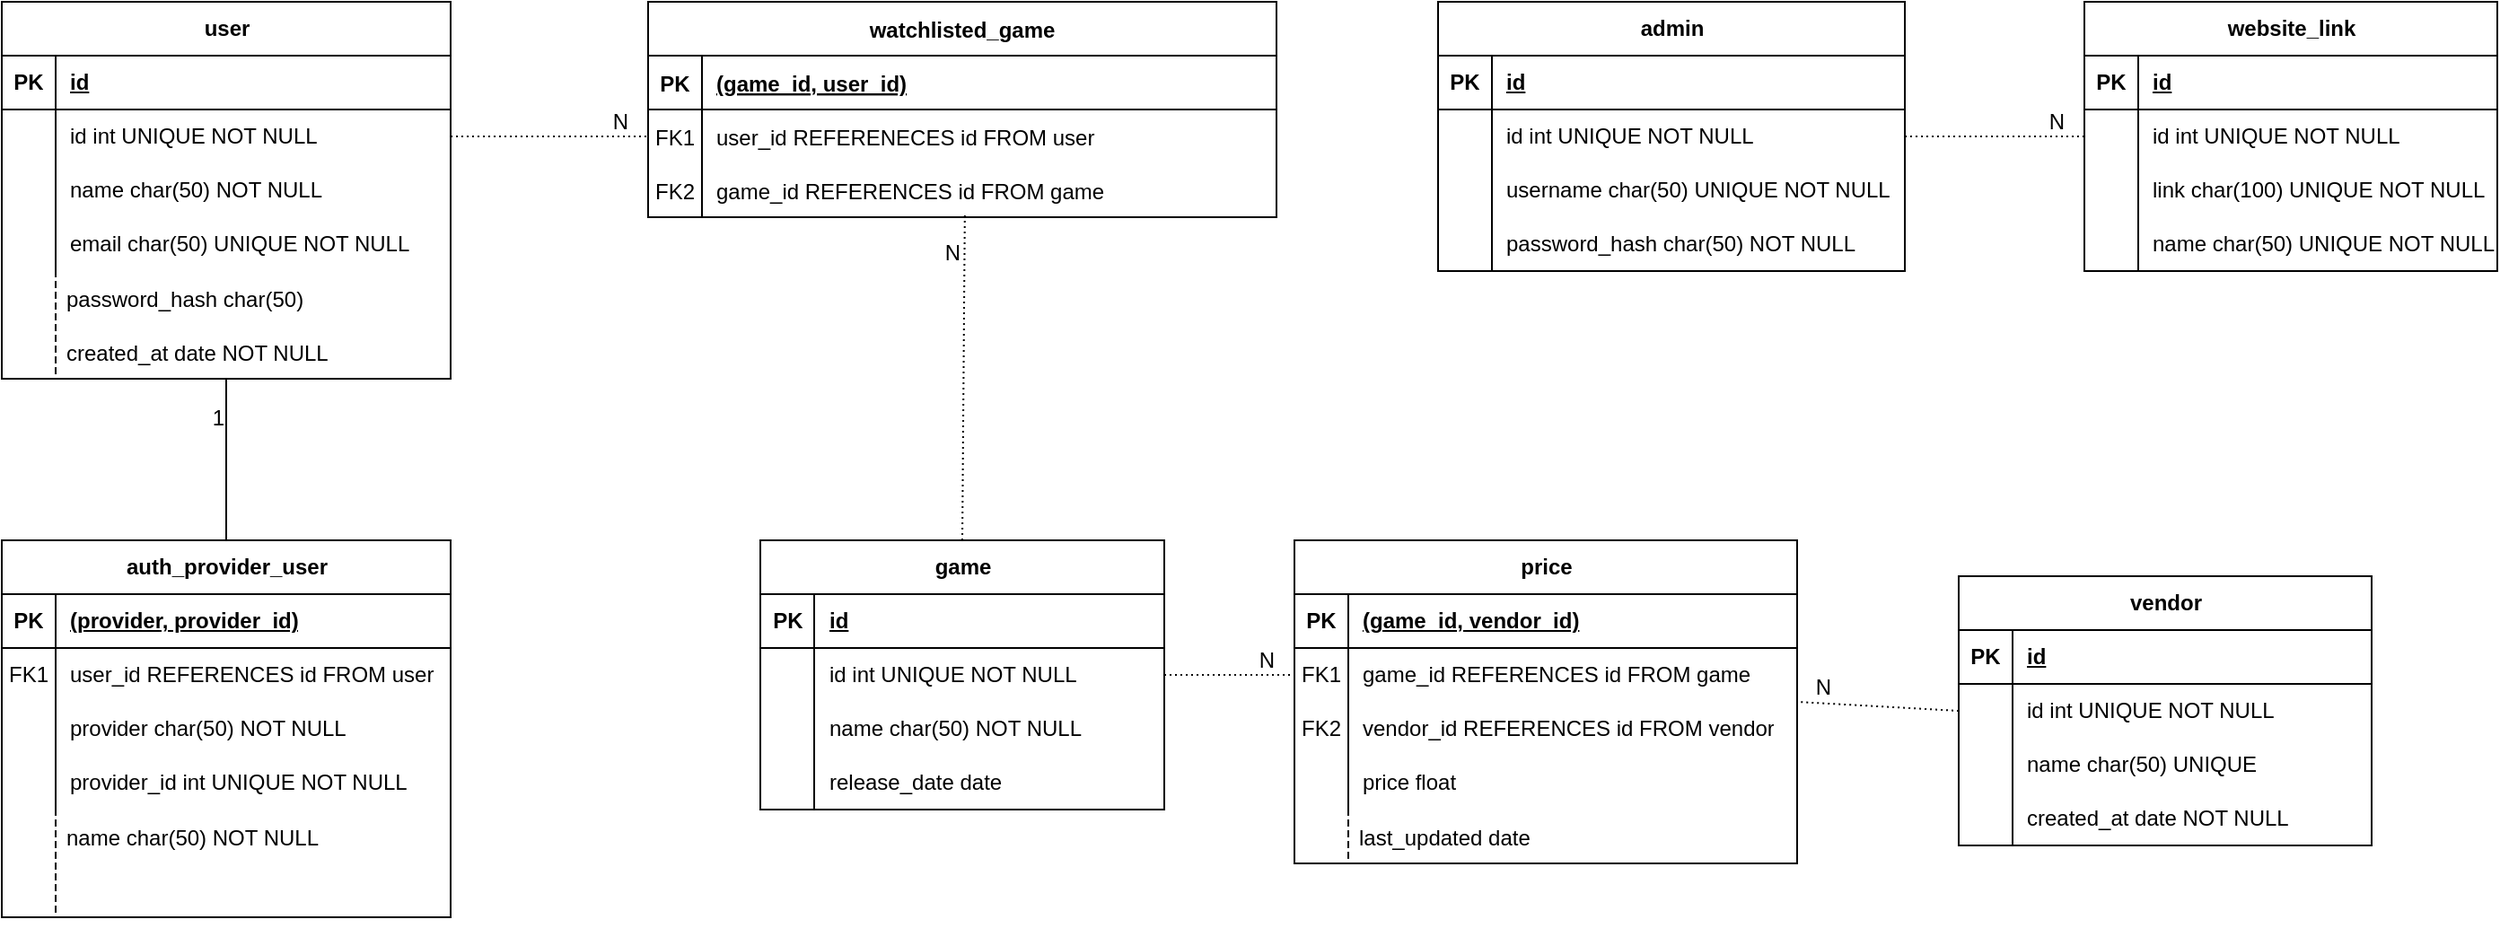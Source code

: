 <mxfile version="24.7.17">
  <diagram id="R2lEEEUBdFMjLlhIrx00" name="Page-1">
    <mxGraphModel dx="1653" dy="889" grid="1" gridSize="10" guides="1" tooltips="1" connect="1" arrows="1" fold="1" page="1" pageScale="1" pageWidth="850" pageHeight="1100" math="0" shadow="0" extFonts="Permanent Marker^https://fonts.googleapis.com/css?family=Permanent+Marker">
      <root>
        <mxCell id="0" />
        <mxCell id="1" parent="0" />
        <mxCell id="C-vyLk0tnHw3VtMMgP7b-2" value="watchlisted_game" style="shape=table;startSize=30;container=1;collapsible=1;childLayout=tableLayout;fixedRows=1;rowLines=0;fontStyle=1;align=center;resizeLast=1;" parent="1" vertex="1">
          <mxGeometry x="370" y="80" width="350" height="120" as="geometry" />
        </mxCell>
        <mxCell id="C-vyLk0tnHw3VtMMgP7b-3" value="" style="shape=partialRectangle;collapsible=0;dropTarget=0;pointerEvents=0;fillColor=none;points=[[0,0.5],[1,0.5]];portConstraint=eastwest;top=0;left=0;right=0;bottom=1;" parent="C-vyLk0tnHw3VtMMgP7b-2" vertex="1">
          <mxGeometry y="30" width="350" height="30" as="geometry" />
        </mxCell>
        <mxCell id="C-vyLk0tnHw3VtMMgP7b-4" value="PK" style="shape=partialRectangle;overflow=hidden;connectable=0;fillColor=none;top=0;left=0;bottom=0;right=0;fontStyle=1;" parent="C-vyLk0tnHw3VtMMgP7b-3" vertex="1">
          <mxGeometry width="30" height="30" as="geometry">
            <mxRectangle width="30" height="30" as="alternateBounds" />
          </mxGeometry>
        </mxCell>
        <mxCell id="C-vyLk0tnHw3VtMMgP7b-5" value="(game_id, user_id)" style="shape=partialRectangle;overflow=hidden;connectable=0;fillColor=none;top=0;left=0;bottom=0;right=0;align=left;spacingLeft=6;fontStyle=5;" parent="C-vyLk0tnHw3VtMMgP7b-3" vertex="1">
          <mxGeometry x="30" width="320" height="30" as="geometry">
            <mxRectangle width="320" height="30" as="alternateBounds" />
          </mxGeometry>
        </mxCell>
        <mxCell id="C-vyLk0tnHw3VtMMgP7b-6" value="" style="shape=partialRectangle;collapsible=0;dropTarget=0;pointerEvents=0;fillColor=none;points=[[0,0.5],[1,0.5]];portConstraint=eastwest;top=0;left=0;right=0;bottom=0;" parent="C-vyLk0tnHw3VtMMgP7b-2" vertex="1">
          <mxGeometry y="60" width="350" height="30" as="geometry" />
        </mxCell>
        <mxCell id="C-vyLk0tnHw3VtMMgP7b-7" value="FK1" style="shape=partialRectangle;overflow=hidden;connectable=0;fillColor=none;top=0;left=0;bottom=0;right=0;" parent="C-vyLk0tnHw3VtMMgP7b-6" vertex="1">
          <mxGeometry width="30" height="30" as="geometry">
            <mxRectangle width="30" height="30" as="alternateBounds" />
          </mxGeometry>
        </mxCell>
        <mxCell id="C-vyLk0tnHw3VtMMgP7b-8" value="user_id REFERENECES id FROM user" style="shape=partialRectangle;overflow=hidden;connectable=0;fillColor=none;top=0;left=0;bottom=0;right=0;align=left;spacingLeft=6;" parent="C-vyLk0tnHw3VtMMgP7b-6" vertex="1">
          <mxGeometry x="30" width="320" height="30" as="geometry">
            <mxRectangle width="320" height="30" as="alternateBounds" />
          </mxGeometry>
        </mxCell>
        <mxCell id="C-vyLk0tnHw3VtMMgP7b-9" value="" style="shape=partialRectangle;collapsible=0;dropTarget=0;pointerEvents=0;fillColor=none;points=[[0,0.5],[1,0.5]];portConstraint=eastwest;top=0;left=0;right=0;bottom=0;" parent="C-vyLk0tnHw3VtMMgP7b-2" vertex="1">
          <mxGeometry y="90" width="350" height="30" as="geometry" />
        </mxCell>
        <mxCell id="C-vyLk0tnHw3VtMMgP7b-10" value="FK2" style="shape=partialRectangle;overflow=hidden;connectable=0;fillColor=none;top=0;left=0;bottom=0;right=0;" parent="C-vyLk0tnHw3VtMMgP7b-9" vertex="1">
          <mxGeometry width="30" height="30" as="geometry">
            <mxRectangle width="30" height="30" as="alternateBounds" />
          </mxGeometry>
        </mxCell>
        <mxCell id="C-vyLk0tnHw3VtMMgP7b-11" value="game_id REFERENCES id FROM game" style="shape=partialRectangle;overflow=hidden;connectable=0;fillColor=none;top=0;left=0;bottom=0;right=0;align=left;spacingLeft=6;" parent="C-vyLk0tnHw3VtMMgP7b-9" vertex="1">
          <mxGeometry x="30" width="320" height="30" as="geometry">
            <mxRectangle width="320" height="30" as="alternateBounds" />
          </mxGeometry>
        </mxCell>
        <mxCell id="XMmZHPKVhh6Z8ZJMLmsg-72" value="game" style="shape=table;startSize=30;container=1;collapsible=1;childLayout=tableLayout;fixedRows=1;rowLines=0;fontStyle=1;align=center;resizeLast=1;html=1;" parent="1" vertex="1">
          <mxGeometry x="432.5" y="380" width="225" height="150" as="geometry" />
        </mxCell>
        <mxCell id="XMmZHPKVhh6Z8ZJMLmsg-73" value="" style="shape=tableRow;horizontal=0;startSize=0;swimlaneHead=0;swimlaneBody=0;fillColor=none;collapsible=0;dropTarget=0;points=[[0,0.5],[1,0.5]];portConstraint=eastwest;top=0;left=0;right=0;bottom=1;" parent="XMmZHPKVhh6Z8ZJMLmsg-72" vertex="1">
          <mxGeometry y="30" width="225" height="30" as="geometry" />
        </mxCell>
        <mxCell id="XMmZHPKVhh6Z8ZJMLmsg-74" value="PK" style="shape=partialRectangle;connectable=0;fillColor=none;top=0;left=0;bottom=0;right=0;fontStyle=1;overflow=hidden;whiteSpace=wrap;html=1;" parent="XMmZHPKVhh6Z8ZJMLmsg-73" vertex="1">
          <mxGeometry width="30" height="30" as="geometry">
            <mxRectangle width="30" height="30" as="alternateBounds" />
          </mxGeometry>
        </mxCell>
        <mxCell id="XMmZHPKVhh6Z8ZJMLmsg-75" value="id" style="shape=partialRectangle;connectable=0;fillColor=none;top=0;left=0;bottom=0;right=0;align=left;spacingLeft=6;fontStyle=5;overflow=hidden;whiteSpace=wrap;html=1;" parent="XMmZHPKVhh6Z8ZJMLmsg-73" vertex="1">
          <mxGeometry x="30" width="195" height="30" as="geometry">
            <mxRectangle width="195" height="30" as="alternateBounds" />
          </mxGeometry>
        </mxCell>
        <mxCell id="XMmZHPKVhh6Z8ZJMLmsg-76" value="" style="shape=tableRow;horizontal=0;startSize=0;swimlaneHead=0;swimlaneBody=0;fillColor=none;collapsible=0;dropTarget=0;points=[[0,0.5],[1,0.5]];portConstraint=eastwest;top=0;left=0;right=0;bottom=0;" parent="XMmZHPKVhh6Z8ZJMLmsg-72" vertex="1">
          <mxGeometry y="60" width="225" height="30" as="geometry" />
        </mxCell>
        <mxCell id="XMmZHPKVhh6Z8ZJMLmsg-77" value="" style="shape=partialRectangle;connectable=0;fillColor=none;top=0;left=0;bottom=0;right=0;editable=1;overflow=hidden;whiteSpace=wrap;html=1;" parent="XMmZHPKVhh6Z8ZJMLmsg-76" vertex="1">
          <mxGeometry width="30" height="30" as="geometry">
            <mxRectangle width="30" height="30" as="alternateBounds" />
          </mxGeometry>
        </mxCell>
        <mxCell id="XMmZHPKVhh6Z8ZJMLmsg-78" value="id int UNIQUE NOT NULL" style="shape=partialRectangle;connectable=0;fillColor=none;top=0;left=0;bottom=0;right=0;align=left;spacingLeft=6;overflow=hidden;whiteSpace=wrap;html=1;" parent="XMmZHPKVhh6Z8ZJMLmsg-76" vertex="1">
          <mxGeometry x="30" width="195" height="30" as="geometry">
            <mxRectangle width="195" height="30" as="alternateBounds" />
          </mxGeometry>
        </mxCell>
        <mxCell id="XMmZHPKVhh6Z8ZJMLmsg-79" value="" style="shape=tableRow;horizontal=0;startSize=0;swimlaneHead=0;swimlaneBody=0;fillColor=none;collapsible=0;dropTarget=0;points=[[0,0.5],[1,0.5]];portConstraint=eastwest;top=0;left=0;right=0;bottom=0;" parent="XMmZHPKVhh6Z8ZJMLmsg-72" vertex="1">
          <mxGeometry y="90" width="225" height="30" as="geometry" />
        </mxCell>
        <mxCell id="XMmZHPKVhh6Z8ZJMLmsg-80" value="" style="shape=partialRectangle;connectable=0;fillColor=none;top=0;left=0;bottom=0;right=0;editable=1;overflow=hidden;whiteSpace=wrap;html=1;" parent="XMmZHPKVhh6Z8ZJMLmsg-79" vertex="1">
          <mxGeometry width="30" height="30" as="geometry">
            <mxRectangle width="30" height="30" as="alternateBounds" />
          </mxGeometry>
        </mxCell>
        <mxCell id="XMmZHPKVhh6Z8ZJMLmsg-81" value="name char(50) NOT NULL" style="shape=partialRectangle;connectable=0;fillColor=none;top=0;left=0;bottom=0;right=0;align=left;spacingLeft=6;overflow=hidden;whiteSpace=wrap;html=1;" parent="XMmZHPKVhh6Z8ZJMLmsg-79" vertex="1">
          <mxGeometry x="30" width="195" height="30" as="geometry">
            <mxRectangle width="195" height="30" as="alternateBounds" />
          </mxGeometry>
        </mxCell>
        <mxCell id="XMmZHPKVhh6Z8ZJMLmsg-82" value="" style="shape=tableRow;horizontal=0;startSize=0;swimlaneHead=0;swimlaneBody=0;fillColor=none;collapsible=0;dropTarget=0;points=[[0,0.5],[1,0.5]];portConstraint=eastwest;top=0;left=0;right=0;bottom=0;" parent="XMmZHPKVhh6Z8ZJMLmsg-72" vertex="1">
          <mxGeometry y="120" width="225" height="30" as="geometry" />
        </mxCell>
        <mxCell id="XMmZHPKVhh6Z8ZJMLmsg-83" value="" style="shape=partialRectangle;connectable=0;fillColor=none;top=0;left=0;bottom=0;right=0;editable=1;overflow=hidden;whiteSpace=wrap;html=1;" parent="XMmZHPKVhh6Z8ZJMLmsg-82" vertex="1">
          <mxGeometry width="30" height="30" as="geometry">
            <mxRectangle width="30" height="30" as="alternateBounds" />
          </mxGeometry>
        </mxCell>
        <mxCell id="XMmZHPKVhh6Z8ZJMLmsg-84" value="release_date date" style="shape=partialRectangle;connectable=0;fillColor=none;top=0;left=0;bottom=0;right=0;align=left;spacingLeft=6;overflow=hidden;whiteSpace=wrap;html=1;" parent="XMmZHPKVhh6Z8ZJMLmsg-82" vertex="1">
          <mxGeometry x="30" width="195" height="30" as="geometry">
            <mxRectangle width="195" height="30" as="alternateBounds" />
          </mxGeometry>
        </mxCell>
        <mxCell id="XMmZHPKVhh6Z8ZJMLmsg-98" value="vendor" style="shape=table;startSize=30;container=1;collapsible=1;childLayout=tableLayout;fixedRows=1;rowLines=0;fontStyle=1;align=center;resizeLast=1;html=1;" parent="1" vertex="1">
          <mxGeometry x="1100" y="400" width="230" height="150" as="geometry" />
        </mxCell>
        <mxCell id="XMmZHPKVhh6Z8ZJMLmsg-99" value="" style="shape=tableRow;horizontal=0;startSize=0;swimlaneHead=0;swimlaneBody=0;fillColor=none;collapsible=0;dropTarget=0;points=[[0,0.5],[1,0.5]];portConstraint=eastwest;top=0;left=0;right=0;bottom=1;" parent="XMmZHPKVhh6Z8ZJMLmsg-98" vertex="1">
          <mxGeometry y="30" width="230" height="30" as="geometry" />
        </mxCell>
        <mxCell id="XMmZHPKVhh6Z8ZJMLmsg-100" value="PK" style="shape=partialRectangle;connectable=0;fillColor=none;top=0;left=0;bottom=0;right=0;fontStyle=1;overflow=hidden;whiteSpace=wrap;html=1;" parent="XMmZHPKVhh6Z8ZJMLmsg-99" vertex="1">
          <mxGeometry width="30" height="30" as="geometry">
            <mxRectangle width="30" height="30" as="alternateBounds" />
          </mxGeometry>
        </mxCell>
        <mxCell id="XMmZHPKVhh6Z8ZJMLmsg-101" value="id" style="shape=partialRectangle;connectable=0;fillColor=none;top=0;left=0;bottom=0;right=0;align=left;spacingLeft=6;fontStyle=5;overflow=hidden;whiteSpace=wrap;html=1;" parent="XMmZHPKVhh6Z8ZJMLmsg-99" vertex="1">
          <mxGeometry x="30" width="200" height="30" as="geometry">
            <mxRectangle width="200" height="30" as="alternateBounds" />
          </mxGeometry>
        </mxCell>
        <mxCell id="XMmZHPKVhh6Z8ZJMLmsg-102" value="" style="shape=tableRow;horizontal=0;startSize=0;swimlaneHead=0;swimlaneBody=0;fillColor=none;collapsible=0;dropTarget=0;points=[[0,0.5],[1,0.5]];portConstraint=eastwest;top=0;left=0;right=0;bottom=0;" parent="XMmZHPKVhh6Z8ZJMLmsg-98" vertex="1">
          <mxGeometry y="60" width="230" height="30" as="geometry" />
        </mxCell>
        <mxCell id="XMmZHPKVhh6Z8ZJMLmsg-103" value="" style="shape=partialRectangle;connectable=0;fillColor=none;top=0;left=0;bottom=0;right=0;editable=1;overflow=hidden;whiteSpace=wrap;html=1;" parent="XMmZHPKVhh6Z8ZJMLmsg-102" vertex="1">
          <mxGeometry width="30" height="30" as="geometry">
            <mxRectangle width="30" height="30" as="alternateBounds" />
          </mxGeometry>
        </mxCell>
        <mxCell id="XMmZHPKVhh6Z8ZJMLmsg-104" value="id int UNIQUE NOT NULL" style="shape=partialRectangle;connectable=0;fillColor=none;top=0;left=0;bottom=0;right=0;align=left;spacingLeft=6;overflow=hidden;whiteSpace=wrap;html=1;" parent="XMmZHPKVhh6Z8ZJMLmsg-102" vertex="1">
          <mxGeometry x="30" width="200" height="30" as="geometry">
            <mxRectangle width="200" height="30" as="alternateBounds" />
          </mxGeometry>
        </mxCell>
        <mxCell id="XMmZHPKVhh6Z8ZJMLmsg-105" value="" style="shape=tableRow;horizontal=0;startSize=0;swimlaneHead=0;swimlaneBody=0;fillColor=none;collapsible=0;dropTarget=0;points=[[0,0.5],[1,0.5]];portConstraint=eastwest;top=0;left=0;right=0;bottom=0;" parent="XMmZHPKVhh6Z8ZJMLmsg-98" vertex="1">
          <mxGeometry y="90" width="230" height="30" as="geometry" />
        </mxCell>
        <mxCell id="XMmZHPKVhh6Z8ZJMLmsg-106" value="" style="shape=partialRectangle;connectable=0;fillColor=none;top=0;left=0;bottom=0;right=0;editable=1;overflow=hidden;whiteSpace=wrap;html=1;" parent="XMmZHPKVhh6Z8ZJMLmsg-105" vertex="1">
          <mxGeometry width="30" height="30" as="geometry">
            <mxRectangle width="30" height="30" as="alternateBounds" />
          </mxGeometry>
        </mxCell>
        <mxCell id="XMmZHPKVhh6Z8ZJMLmsg-107" value="name char(50) UNIQUE" style="shape=partialRectangle;connectable=0;fillColor=none;top=0;left=0;bottom=0;right=0;align=left;spacingLeft=6;overflow=hidden;whiteSpace=wrap;html=1;" parent="XMmZHPKVhh6Z8ZJMLmsg-105" vertex="1">
          <mxGeometry x="30" width="200" height="30" as="geometry">
            <mxRectangle width="200" height="30" as="alternateBounds" />
          </mxGeometry>
        </mxCell>
        <mxCell id="XMmZHPKVhh6Z8ZJMLmsg-108" value="" style="shape=tableRow;horizontal=0;startSize=0;swimlaneHead=0;swimlaneBody=0;fillColor=none;collapsible=0;dropTarget=0;points=[[0,0.5],[1,0.5]];portConstraint=eastwest;top=0;left=0;right=0;bottom=0;" parent="XMmZHPKVhh6Z8ZJMLmsg-98" vertex="1">
          <mxGeometry y="120" width="230" height="30" as="geometry" />
        </mxCell>
        <mxCell id="XMmZHPKVhh6Z8ZJMLmsg-109" value="" style="shape=partialRectangle;connectable=0;fillColor=none;top=0;left=0;bottom=0;right=0;editable=1;overflow=hidden;whiteSpace=wrap;html=1;" parent="XMmZHPKVhh6Z8ZJMLmsg-108" vertex="1">
          <mxGeometry width="30" height="30" as="geometry">
            <mxRectangle width="30" height="30" as="alternateBounds" />
          </mxGeometry>
        </mxCell>
        <mxCell id="XMmZHPKVhh6Z8ZJMLmsg-110" value="&lt;span style=&quot;text-wrap: nowrap;&quot;&gt;created_at date NOT NULL&lt;/span&gt;" style="shape=partialRectangle;connectable=0;fillColor=none;top=0;left=0;bottom=0;right=0;align=left;spacingLeft=6;overflow=hidden;whiteSpace=wrap;html=1;" parent="XMmZHPKVhh6Z8ZJMLmsg-108" vertex="1">
          <mxGeometry x="30" width="200" height="30" as="geometry">
            <mxRectangle width="200" height="30" as="alternateBounds" />
          </mxGeometry>
        </mxCell>
        <mxCell id="XMmZHPKVhh6Z8ZJMLmsg-119" value="" style="group" parent="1" vertex="1" connectable="0">
          <mxGeometry x="740" y="300" width="290" height="300" as="geometry" />
        </mxCell>
        <mxCell id="XMmZHPKVhh6Z8ZJMLmsg-85" value="price" style="shape=table;startSize=30;container=1;collapsible=1;childLayout=tableLayout;fixedRows=1;rowLines=0;fontStyle=1;align=center;resizeLast=1;html=1;" parent="XMmZHPKVhh6Z8ZJMLmsg-119" vertex="1">
          <mxGeometry x="-10" y="80" width="280" height="180" as="geometry" />
        </mxCell>
        <mxCell id="XMmZHPKVhh6Z8ZJMLmsg-86" value="" style="shape=tableRow;horizontal=0;startSize=0;swimlaneHead=0;swimlaneBody=0;fillColor=none;collapsible=0;dropTarget=0;points=[[0,0.5],[1,0.5]];portConstraint=eastwest;top=0;left=0;right=0;bottom=1;" parent="XMmZHPKVhh6Z8ZJMLmsg-85" vertex="1">
          <mxGeometry y="30" width="280" height="30" as="geometry" />
        </mxCell>
        <mxCell id="XMmZHPKVhh6Z8ZJMLmsg-87" value="PK" style="shape=partialRectangle;connectable=0;fillColor=none;top=0;left=0;bottom=0;right=0;fontStyle=1;overflow=hidden;whiteSpace=wrap;html=1;" parent="XMmZHPKVhh6Z8ZJMLmsg-86" vertex="1">
          <mxGeometry width="30" height="30" as="geometry">
            <mxRectangle width="30" height="30" as="alternateBounds" />
          </mxGeometry>
        </mxCell>
        <mxCell id="XMmZHPKVhh6Z8ZJMLmsg-88" value="(game_id, vendor_id)" style="shape=partialRectangle;connectable=0;fillColor=none;top=0;left=0;bottom=0;right=0;align=left;spacingLeft=6;fontStyle=5;overflow=hidden;whiteSpace=wrap;html=1;" parent="XMmZHPKVhh6Z8ZJMLmsg-86" vertex="1">
          <mxGeometry x="30" width="250" height="30" as="geometry">
            <mxRectangle width="250" height="30" as="alternateBounds" />
          </mxGeometry>
        </mxCell>
        <mxCell id="XMmZHPKVhh6Z8ZJMLmsg-89" value="" style="shape=tableRow;horizontal=0;startSize=0;swimlaneHead=0;swimlaneBody=0;fillColor=none;collapsible=0;dropTarget=0;points=[[0,0.5],[1,0.5]];portConstraint=eastwest;top=0;left=0;right=0;bottom=0;" parent="XMmZHPKVhh6Z8ZJMLmsg-85" vertex="1">
          <mxGeometry y="60" width="280" height="30" as="geometry" />
        </mxCell>
        <mxCell id="XMmZHPKVhh6Z8ZJMLmsg-90" value="FK1" style="shape=partialRectangle;connectable=0;fillColor=none;top=0;left=0;bottom=0;right=0;editable=1;overflow=hidden;whiteSpace=wrap;html=1;" parent="XMmZHPKVhh6Z8ZJMLmsg-89" vertex="1">
          <mxGeometry width="30" height="30" as="geometry">
            <mxRectangle width="30" height="30" as="alternateBounds" />
          </mxGeometry>
        </mxCell>
        <mxCell id="XMmZHPKVhh6Z8ZJMLmsg-91" value="game_id REFERENCES id FROM game" style="shape=partialRectangle;connectable=0;fillColor=none;top=0;left=0;bottom=0;right=0;align=left;spacingLeft=6;overflow=hidden;whiteSpace=wrap;html=1;" parent="XMmZHPKVhh6Z8ZJMLmsg-89" vertex="1">
          <mxGeometry x="30" width="250" height="30" as="geometry">
            <mxRectangle width="250" height="30" as="alternateBounds" />
          </mxGeometry>
        </mxCell>
        <mxCell id="XMmZHPKVhh6Z8ZJMLmsg-92" value="" style="shape=tableRow;horizontal=0;startSize=0;swimlaneHead=0;swimlaneBody=0;fillColor=none;collapsible=0;dropTarget=0;points=[[0,0.5],[1,0.5]];portConstraint=eastwest;top=0;left=0;right=0;bottom=0;" parent="XMmZHPKVhh6Z8ZJMLmsg-85" vertex="1">
          <mxGeometry y="90" width="280" height="30" as="geometry" />
        </mxCell>
        <mxCell id="XMmZHPKVhh6Z8ZJMLmsg-93" value="FK2" style="shape=partialRectangle;connectable=0;fillColor=none;top=0;left=0;bottom=0;right=0;editable=1;overflow=hidden;whiteSpace=wrap;html=1;" parent="XMmZHPKVhh6Z8ZJMLmsg-92" vertex="1">
          <mxGeometry width="30" height="30" as="geometry">
            <mxRectangle width="30" height="30" as="alternateBounds" />
          </mxGeometry>
        </mxCell>
        <mxCell id="XMmZHPKVhh6Z8ZJMLmsg-94" value="vendor_id REFERENCES id FROM vendor" style="shape=partialRectangle;connectable=0;fillColor=none;top=0;left=0;bottom=0;right=0;align=left;spacingLeft=6;overflow=hidden;whiteSpace=wrap;html=1;" parent="XMmZHPKVhh6Z8ZJMLmsg-92" vertex="1">
          <mxGeometry x="30" width="250" height="30" as="geometry">
            <mxRectangle width="250" height="30" as="alternateBounds" />
          </mxGeometry>
        </mxCell>
        <mxCell id="XMmZHPKVhh6Z8ZJMLmsg-95" value="" style="shape=tableRow;horizontal=0;startSize=0;swimlaneHead=0;swimlaneBody=0;fillColor=none;collapsible=0;dropTarget=0;points=[[0,0.5],[1,0.5]];portConstraint=eastwest;top=0;left=0;right=0;bottom=0;" parent="XMmZHPKVhh6Z8ZJMLmsg-85" vertex="1">
          <mxGeometry y="120" width="280" height="30" as="geometry" />
        </mxCell>
        <mxCell id="XMmZHPKVhh6Z8ZJMLmsg-96" value="" style="shape=partialRectangle;connectable=0;fillColor=none;top=0;left=0;bottom=0;right=0;editable=1;overflow=hidden;whiteSpace=wrap;html=1;" parent="XMmZHPKVhh6Z8ZJMLmsg-95" vertex="1">
          <mxGeometry width="30" height="30" as="geometry">
            <mxRectangle width="30" height="30" as="alternateBounds" />
          </mxGeometry>
        </mxCell>
        <mxCell id="XMmZHPKVhh6Z8ZJMLmsg-97" value="price float" style="shape=partialRectangle;connectable=0;fillColor=none;top=0;left=0;bottom=0;right=0;align=left;spacingLeft=6;overflow=hidden;whiteSpace=wrap;html=1;" parent="XMmZHPKVhh6Z8ZJMLmsg-95" vertex="1">
          <mxGeometry x="30" width="250" height="30" as="geometry">
            <mxRectangle width="250" height="30" as="alternateBounds" />
          </mxGeometry>
        </mxCell>
        <mxCell id="XMmZHPKVhh6Z8ZJMLmsg-114" value="last_updated date " style="shape=partialRectangle;fillColor=none;align=left;verticalAlign=middle;strokeColor=none;spacingLeft=34;rotatable=0;points=[[0,0.5],[1,0.5]];portConstraint=eastwest;dropTarget=0;" parent="XMmZHPKVhh6Z8ZJMLmsg-119" vertex="1">
          <mxGeometry x="-10" y="230" width="90" height="30" as="geometry" />
        </mxCell>
        <mxCell id="XMmZHPKVhh6Z8ZJMLmsg-115" value="" style="shape=partialRectangle;top=0;left=0;bottom=0;fillColor=none;stokeWidth=1;dashed=1;align=left;verticalAlign=middle;spacingLeft=4;spacingRight=4;overflow=hidden;rotatable=0;points=[];portConstraint=eastwest;part=1;" parent="XMmZHPKVhh6Z8ZJMLmsg-114" vertex="1" connectable="0">
          <mxGeometry width="30" height="30" as="geometry" />
        </mxCell>
        <mxCell id="XMmZHPKVhh6Z8ZJMLmsg-124" value="" style="group" parent="1" vertex="1" connectable="0">
          <mxGeometry x="10" y="80" width="250" height="250" as="geometry" />
        </mxCell>
        <mxCell id="XMmZHPKVhh6Z8ZJMLmsg-42" value="user" style="shape=table;startSize=30;container=1;collapsible=1;childLayout=tableLayout;fixedRows=1;rowLines=0;fontStyle=1;align=center;resizeLast=1;html=1;" parent="XMmZHPKVhh6Z8ZJMLmsg-124" vertex="1">
          <mxGeometry width="250" height="210" as="geometry" />
        </mxCell>
        <mxCell id="XMmZHPKVhh6Z8ZJMLmsg-43" value="" style="shape=tableRow;horizontal=0;startSize=0;swimlaneHead=0;swimlaneBody=0;fillColor=none;collapsible=0;dropTarget=0;points=[[0,0.5],[1,0.5]];portConstraint=eastwest;top=0;left=0;right=0;bottom=1;" parent="XMmZHPKVhh6Z8ZJMLmsg-42" vertex="1">
          <mxGeometry y="30" width="250" height="30" as="geometry" />
        </mxCell>
        <mxCell id="XMmZHPKVhh6Z8ZJMLmsg-44" value="PK" style="shape=partialRectangle;connectable=0;fillColor=none;top=0;left=0;bottom=0;right=0;fontStyle=1;overflow=hidden;whiteSpace=wrap;html=1;" parent="XMmZHPKVhh6Z8ZJMLmsg-43" vertex="1">
          <mxGeometry width="30" height="30" as="geometry">
            <mxRectangle width="30" height="30" as="alternateBounds" />
          </mxGeometry>
        </mxCell>
        <mxCell id="XMmZHPKVhh6Z8ZJMLmsg-45" value="id" style="shape=partialRectangle;connectable=0;fillColor=none;top=0;left=0;bottom=0;right=0;align=left;spacingLeft=6;fontStyle=5;overflow=hidden;whiteSpace=wrap;html=1;" parent="XMmZHPKVhh6Z8ZJMLmsg-43" vertex="1">
          <mxGeometry x="30" width="220" height="30" as="geometry">
            <mxRectangle width="220" height="30" as="alternateBounds" />
          </mxGeometry>
        </mxCell>
        <mxCell id="XMmZHPKVhh6Z8ZJMLmsg-46" value="" style="shape=tableRow;horizontal=0;startSize=0;swimlaneHead=0;swimlaneBody=0;fillColor=none;collapsible=0;dropTarget=0;points=[[0,0.5],[1,0.5]];portConstraint=eastwest;top=0;left=0;right=0;bottom=0;" parent="XMmZHPKVhh6Z8ZJMLmsg-42" vertex="1">
          <mxGeometry y="60" width="250" height="30" as="geometry" />
        </mxCell>
        <mxCell id="XMmZHPKVhh6Z8ZJMLmsg-47" value="" style="shape=partialRectangle;connectable=0;fillColor=none;top=0;left=0;bottom=0;right=0;editable=1;overflow=hidden;whiteSpace=wrap;html=1;" parent="XMmZHPKVhh6Z8ZJMLmsg-46" vertex="1">
          <mxGeometry width="30" height="30" as="geometry">
            <mxRectangle width="30" height="30" as="alternateBounds" />
          </mxGeometry>
        </mxCell>
        <mxCell id="XMmZHPKVhh6Z8ZJMLmsg-48" value="id int UNIQUE NOT NULL" style="shape=partialRectangle;connectable=0;fillColor=none;top=0;left=0;bottom=0;right=0;align=left;spacingLeft=6;overflow=hidden;whiteSpace=wrap;html=1;" parent="XMmZHPKVhh6Z8ZJMLmsg-46" vertex="1">
          <mxGeometry x="30" width="220" height="30" as="geometry">
            <mxRectangle width="220" height="30" as="alternateBounds" />
          </mxGeometry>
        </mxCell>
        <mxCell id="XMmZHPKVhh6Z8ZJMLmsg-49" value="" style="shape=tableRow;horizontal=0;startSize=0;swimlaneHead=0;swimlaneBody=0;fillColor=none;collapsible=0;dropTarget=0;points=[[0,0.5],[1,0.5]];portConstraint=eastwest;top=0;left=0;right=0;bottom=0;" parent="XMmZHPKVhh6Z8ZJMLmsg-42" vertex="1">
          <mxGeometry y="90" width="250" height="30" as="geometry" />
        </mxCell>
        <mxCell id="XMmZHPKVhh6Z8ZJMLmsg-50" value="" style="shape=partialRectangle;connectable=0;fillColor=none;top=0;left=0;bottom=0;right=0;editable=1;overflow=hidden;whiteSpace=wrap;html=1;" parent="XMmZHPKVhh6Z8ZJMLmsg-49" vertex="1">
          <mxGeometry width="30" height="30" as="geometry">
            <mxRectangle width="30" height="30" as="alternateBounds" />
          </mxGeometry>
        </mxCell>
        <mxCell id="XMmZHPKVhh6Z8ZJMLmsg-51" value="name char(50) NOT NULL" style="shape=partialRectangle;connectable=0;fillColor=none;top=0;left=0;bottom=0;right=0;align=left;spacingLeft=6;overflow=hidden;whiteSpace=wrap;html=1;" parent="XMmZHPKVhh6Z8ZJMLmsg-49" vertex="1">
          <mxGeometry x="30" width="220" height="30" as="geometry">
            <mxRectangle width="220" height="30" as="alternateBounds" />
          </mxGeometry>
        </mxCell>
        <mxCell id="XMmZHPKVhh6Z8ZJMLmsg-52" value="" style="shape=tableRow;horizontal=0;startSize=0;swimlaneHead=0;swimlaneBody=0;fillColor=none;collapsible=0;dropTarget=0;points=[[0,0.5],[1,0.5]];portConstraint=eastwest;top=0;left=0;right=0;bottom=0;" parent="XMmZHPKVhh6Z8ZJMLmsg-42" vertex="1">
          <mxGeometry y="120" width="250" height="30" as="geometry" />
        </mxCell>
        <mxCell id="XMmZHPKVhh6Z8ZJMLmsg-53" value="" style="shape=partialRectangle;connectable=0;fillColor=none;top=0;left=0;bottom=0;right=0;editable=1;overflow=hidden;whiteSpace=wrap;html=1;" parent="XMmZHPKVhh6Z8ZJMLmsg-52" vertex="1">
          <mxGeometry width="30" height="30" as="geometry">
            <mxRectangle width="30" height="30" as="alternateBounds" />
          </mxGeometry>
        </mxCell>
        <mxCell id="XMmZHPKVhh6Z8ZJMLmsg-54" value="email char(50) UNIQUE NOT NULL" style="shape=partialRectangle;connectable=0;fillColor=none;top=0;left=0;bottom=0;right=0;align=left;spacingLeft=6;overflow=hidden;whiteSpace=wrap;html=1;" parent="XMmZHPKVhh6Z8ZJMLmsg-52" vertex="1">
          <mxGeometry x="30" width="220" height="30" as="geometry">
            <mxRectangle width="220" height="30" as="alternateBounds" />
          </mxGeometry>
        </mxCell>
        <mxCell id="XMmZHPKVhh6Z8ZJMLmsg-120" value="" style="group" parent="XMmZHPKVhh6Z8ZJMLmsg-124" vertex="1" connectable="0">
          <mxGeometry x="15" y="45" width="210" height="205" as="geometry" />
        </mxCell>
        <mxCell id="XMmZHPKVhh6Z8ZJMLmsg-117" value="password_hash char(50)" style="shape=partialRectangle;fillColor=none;align=left;verticalAlign=middle;strokeColor=none;spacingLeft=34;rotatable=0;points=[[0,0.5],[1,0.5]];portConstraint=eastwest;dropTarget=0;" parent="XMmZHPKVhh6Z8ZJMLmsg-120" vertex="1">
          <mxGeometry x="-15" y="105" width="90" height="30" as="geometry" />
        </mxCell>
        <mxCell id="XMmZHPKVhh6Z8ZJMLmsg-118" value="" style="shape=partialRectangle;top=0;left=0;bottom=0;fillColor=none;stokeWidth=1;dashed=1;align=left;verticalAlign=middle;spacingLeft=4;spacingRight=4;overflow=hidden;rotatable=0;points=[];portConstraint=eastwest;part=1;" parent="XMmZHPKVhh6Z8ZJMLmsg-117" vertex="1" connectable="0">
          <mxGeometry width="30" height="30" as="geometry" />
        </mxCell>
        <mxCell id="XMmZHPKVhh6Z8ZJMLmsg-133" value="" style="group;rotation=90;" parent="XMmZHPKVhh6Z8ZJMLmsg-120" vertex="1" connectable="0">
          <mxGeometry y="25" width="210" height="180" as="geometry" />
        </mxCell>
        <mxCell id="XMmZHPKVhh6Z8ZJMLmsg-134" value="created_at date NOT NULL" style="shape=partialRectangle;fillColor=none;align=left;verticalAlign=middle;strokeColor=none;spacingLeft=34;rotatable=0;points=[[0,0.5],[1,0.5]];portConstraint=eastwest;dropTarget=0;" parent="XMmZHPKVhh6Z8ZJMLmsg-133" vertex="1">
          <mxGeometry x="-15" y="110" width="90" height="30" as="geometry" />
        </mxCell>
        <mxCell id="XMmZHPKVhh6Z8ZJMLmsg-135" value="" style="shape=partialRectangle;top=0;left=0;bottom=0;fillColor=none;stokeWidth=1;dashed=1;align=left;verticalAlign=middle;spacingLeft=4;spacingRight=4;overflow=hidden;rotatable=0;points=[];portConstraint=eastwest;part=1;" parent="XMmZHPKVhh6Z8ZJMLmsg-134" vertex="1" connectable="0">
          <mxGeometry width="30" height="30" as="geometry" />
        </mxCell>
        <mxCell id="XMmZHPKVhh6Z8ZJMLmsg-129" value="" style="endArrow=none;html=1;rounded=0;dashed=1;dashPattern=1 2;exitX=1;exitY=0.5;exitDx=0;exitDy=0;entryX=0;entryY=0.5;entryDx=0;entryDy=0;" parent="1" source="XMmZHPKVhh6Z8ZJMLmsg-46" target="C-vyLk0tnHw3VtMMgP7b-6" edge="1">
          <mxGeometry relative="1" as="geometry">
            <mxPoint x="340" y="320" as="sourcePoint" />
            <mxPoint x="500" y="320" as="targetPoint" />
          </mxGeometry>
        </mxCell>
        <mxCell id="XMmZHPKVhh6Z8ZJMLmsg-130" value="N" style="resizable=0;html=1;whiteSpace=wrap;align=right;verticalAlign=bottom;" parent="XMmZHPKVhh6Z8ZJMLmsg-129" connectable="0" vertex="1">
          <mxGeometry x="1" relative="1" as="geometry">
            <mxPoint x="-10" as="offset" />
          </mxGeometry>
        </mxCell>
        <mxCell id="vU3sEuSXj2R2w6TP9T_p-3" value="" style="endArrow=none;html=1;rounded=0;dashed=1;dashPattern=1 2;exitX=0.5;exitY=0;exitDx=0;exitDy=0;entryX=0.504;entryY=0.967;entryDx=0;entryDy=0;entryPerimeter=0;" edge="1" parent="1" source="XMmZHPKVhh6Z8ZJMLmsg-72" target="C-vyLk0tnHw3VtMMgP7b-9">
          <mxGeometry relative="1" as="geometry">
            <mxPoint x="340" y="630" as="sourcePoint" />
            <mxPoint x="500" y="630" as="targetPoint" />
          </mxGeometry>
        </mxCell>
        <mxCell id="vU3sEuSXj2R2w6TP9T_p-4" value="N" style="resizable=0;html=1;whiteSpace=wrap;align=right;verticalAlign=bottom;" connectable="0" vertex="1" parent="vU3sEuSXj2R2w6TP9T_p-3">
          <mxGeometry x="1" relative="1" as="geometry">
            <mxPoint x="-1" y="29" as="offset" />
          </mxGeometry>
        </mxCell>
        <mxCell id="vU3sEuSXj2R2w6TP9T_p-10" value="" style="group" vertex="1" connectable="0" parent="1">
          <mxGeometry x="10" y="380" width="250" height="210" as="geometry" />
        </mxCell>
        <mxCell id="XMmZHPKVhh6Z8ZJMLmsg-137" value="auth_provider_user" style="shape=table;startSize=30;container=1;collapsible=1;childLayout=tableLayout;fixedRows=1;rowLines=0;fontStyle=1;align=center;resizeLast=1;html=1;" parent="vU3sEuSXj2R2w6TP9T_p-10" vertex="1">
          <mxGeometry width="250" height="210" as="geometry" />
        </mxCell>
        <mxCell id="XMmZHPKVhh6Z8ZJMLmsg-138" value="" style="shape=tableRow;horizontal=0;startSize=0;swimlaneHead=0;swimlaneBody=0;fillColor=none;collapsible=0;dropTarget=0;points=[[0,0.5],[1,0.5]];portConstraint=eastwest;top=0;left=0;right=0;bottom=1;" parent="XMmZHPKVhh6Z8ZJMLmsg-137" vertex="1">
          <mxGeometry y="30" width="250" height="30" as="geometry" />
        </mxCell>
        <mxCell id="XMmZHPKVhh6Z8ZJMLmsg-139" value="PK" style="shape=partialRectangle;connectable=0;fillColor=none;top=0;left=0;bottom=0;right=0;fontStyle=1;overflow=hidden;whiteSpace=wrap;html=1;" parent="XMmZHPKVhh6Z8ZJMLmsg-138" vertex="1">
          <mxGeometry width="30" height="30" as="geometry">
            <mxRectangle width="30" height="30" as="alternateBounds" />
          </mxGeometry>
        </mxCell>
        <mxCell id="XMmZHPKVhh6Z8ZJMLmsg-140" value="(provider, provider_id)" style="shape=partialRectangle;connectable=0;fillColor=none;top=0;left=0;bottom=0;right=0;align=left;spacingLeft=6;fontStyle=5;overflow=hidden;whiteSpace=wrap;html=1;" parent="XMmZHPKVhh6Z8ZJMLmsg-138" vertex="1">
          <mxGeometry x="30" width="220" height="30" as="geometry">
            <mxRectangle width="220" height="30" as="alternateBounds" />
          </mxGeometry>
        </mxCell>
        <mxCell id="XMmZHPKVhh6Z8ZJMLmsg-141" value="" style="shape=tableRow;horizontal=0;startSize=0;swimlaneHead=0;swimlaneBody=0;fillColor=none;collapsible=0;dropTarget=0;points=[[0,0.5],[1,0.5]];portConstraint=eastwest;top=0;left=0;right=0;bottom=0;" parent="XMmZHPKVhh6Z8ZJMLmsg-137" vertex="1">
          <mxGeometry y="60" width="250" height="30" as="geometry" />
        </mxCell>
        <mxCell id="XMmZHPKVhh6Z8ZJMLmsg-142" value="FK1" style="shape=partialRectangle;connectable=0;fillColor=none;top=0;left=0;bottom=0;right=0;editable=1;overflow=hidden;whiteSpace=wrap;html=1;" parent="XMmZHPKVhh6Z8ZJMLmsg-141" vertex="1">
          <mxGeometry width="30" height="30" as="geometry">
            <mxRectangle width="30" height="30" as="alternateBounds" />
          </mxGeometry>
        </mxCell>
        <mxCell id="XMmZHPKVhh6Z8ZJMLmsg-143" value="user_id REFERENCES id FROM user" style="shape=partialRectangle;connectable=0;fillColor=none;top=0;left=0;bottom=0;right=0;align=left;spacingLeft=6;overflow=hidden;whiteSpace=wrap;html=1;" parent="XMmZHPKVhh6Z8ZJMLmsg-141" vertex="1">
          <mxGeometry x="30" width="220" height="30" as="geometry">
            <mxRectangle width="220" height="30" as="alternateBounds" />
          </mxGeometry>
        </mxCell>
        <mxCell id="XMmZHPKVhh6Z8ZJMLmsg-144" value="" style="shape=tableRow;horizontal=0;startSize=0;swimlaneHead=0;swimlaneBody=0;fillColor=none;collapsible=0;dropTarget=0;points=[[0,0.5],[1,0.5]];portConstraint=eastwest;top=0;left=0;right=0;bottom=0;" parent="XMmZHPKVhh6Z8ZJMLmsg-137" vertex="1">
          <mxGeometry y="90" width="250" height="30" as="geometry" />
        </mxCell>
        <mxCell id="XMmZHPKVhh6Z8ZJMLmsg-145" value="" style="shape=partialRectangle;connectable=0;fillColor=none;top=0;left=0;bottom=0;right=0;editable=1;overflow=hidden;whiteSpace=wrap;html=1;" parent="XMmZHPKVhh6Z8ZJMLmsg-144" vertex="1">
          <mxGeometry width="30" height="30" as="geometry">
            <mxRectangle width="30" height="30" as="alternateBounds" />
          </mxGeometry>
        </mxCell>
        <mxCell id="XMmZHPKVhh6Z8ZJMLmsg-146" value="provider char(50) NOT NULL" style="shape=partialRectangle;connectable=0;fillColor=none;top=0;left=0;bottom=0;right=0;align=left;spacingLeft=6;overflow=hidden;whiteSpace=wrap;html=1;" parent="XMmZHPKVhh6Z8ZJMLmsg-144" vertex="1">
          <mxGeometry x="30" width="220" height="30" as="geometry">
            <mxRectangle width="220" height="30" as="alternateBounds" />
          </mxGeometry>
        </mxCell>
        <mxCell id="XMmZHPKVhh6Z8ZJMLmsg-147" value="" style="shape=tableRow;horizontal=0;startSize=0;swimlaneHead=0;swimlaneBody=0;fillColor=none;collapsible=0;dropTarget=0;points=[[0,0.5],[1,0.5]];portConstraint=eastwest;top=0;left=0;right=0;bottom=0;" parent="XMmZHPKVhh6Z8ZJMLmsg-137" vertex="1">
          <mxGeometry y="120" width="250" height="30" as="geometry" />
        </mxCell>
        <mxCell id="XMmZHPKVhh6Z8ZJMLmsg-148" value="" style="shape=partialRectangle;connectable=0;fillColor=none;top=0;left=0;bottom=0;right=0;editable=1;overflow=hidden;whiteSpace=wrap;html=1;" parent="XMmZHPKVhh6Z8ZJMLmsg-147" vertex="1">
          <mxGeometry width="30" height="30" as="geometry">
            <mxRectangle width="30" height="30" as="alternateBounds" />
          </mxGeometry>
        </mxCell>
        <mxCell id="XMmZHPKVhh6Z8ZJMLmsg-149" value="provider_id int UNIQUE NOT NULL" style="shape=partialRectangle;connectable=0;fillColor=none;top=0;left=0;bottom=0;right=0;align=left;spacingLeft=6;overflow=hidden;whiteSpace=wrap;html=1;" parent="XMmZHPKVhh6Z8ZJMLmsg-147" vertex="1">
          <mxGeometry x="30" width="220" height="30" as="geometry">
            <mxRectangle width="220" height="30" as="alternateBounds" />
          </mxGeometry>
        </mxCell>
        <mxCell id="vU3sEuSXj2R2w6TP9T_p-6" value="name char(50) NOT NULL" style="shape=partialRectangle;fillColor=none;align=left;verticalAlign=middle;strokeColor=none;spacingLeft=34;rotatable=0;points=[[0,0.5],[1,0.5]];portConstraint=eastwest;dropTarget=0;" vertex="1" parent="vU3sEuSXj2R2w6TP9T_p-10">
          <mxGeometry y="150" width="90" height="30" as="geometry" />
        </mxCell>
        <mxCell id="vU3sEuSXj2R2w6TP9T_p-7" value="" style="shape=partialRectangle;top=0;left=0;bottom=0;fillColor=none;stokeWidth=1;dashed=1;align=left;verticalAlign=middle;spacingLeft=4;spacingRight=4;overflow=hidden;rotatable=0;points=[];portConstraint=eastwest;part=1;" vertex="1" connectable="0" parent="vU3sEuSXj2R2w6TP9T_p-6">
          <mxGeometry width="30" height="30" as="geometry" />
        </mxCell>
        <mxCell id="vU3sEuSXj2R2w6TP9T_p-8" value="" style="shape=partialRectangle;fillColor=none;align=left;verticalAlign=middle;strokeColor=none;spacingLeft=34;rotatable=0;points=[[0,0.5],[1,0.5]];portConstraint=eastwest;dropTarget=0;" vertex="1" parent="vU3sEuSXj2R2w6TP9T_p-10">
          <mxGeometry y="180" width="90" height="30" as="geometry" />
        </mxCell>
        <mxCell id="vU3sEuSXj2R2w6TP9T_p-9" value="" style="shape=partialRectangle;top=0;left=0;bottom=0;fillColor=none;stokeWidth=1;dashed=1;align=left;verticalAlign=middle;spacingLeft=4;spacingRight=4;overflow=hidden;rotatable=0;points=[];portConstraint=eastwest;part=1;" vertex="1" connectable="0" parent="vU3sEuSXj2R2w6TP9T_p-8">
          <mxGeometry width="30" height="30" as="geometry" />
        </mxCell>
        <mxCell id="vU3sEuSXj2R2w6TP9T_p-13" value="" style="endArrow=none;html=1;rounded=0;dashed=1;dashPattern=1 2;exitX=1;exitY=0.5;exitDx=0;exitDy=0;entryX=0;entryY=0.5;entryDx=0;entryDy=0;" edge="1" parent="1" source="XMmZHPKVhh6Z8ZJMLmsg-72" target="XMmZHPKVhh6Z8ZJMLmsg-89">
          <mxGeometry relative="1" as="geometry">
            <mxPoint x="630" y="530" as="sourcePoint" />
            <mxPoint x="790" y="530" as="targetPoint" />
          </mxGeometry>
        </mxCell>
        <mxCell id="vU3sEuSXj2R2w6TP9T_p-14" value="N" style="resizable=0;html=1;whiteSpace=wrap;align=right;verticalAlign=bottom;" connectable="0" vertex="1" parent="vU3sEuSXj2R2w6TP9T_p-13">
          <mxGeometry x="1" relative="1" as="geometry">
            <mxPoint x="-10" as="offset" />
          </mxGeometry>
        </mxCell>
        <mxCell id="vU3sEuSXj2R2w6TP9T_p-15" value="" style="endArrow=none;html=1;rounded=0;dashed=1;dashPattern=1 2;exitX=0;exitY=0.5;exitDx=0;exitDy=0;entryX=1;entryY=0.5;entryDx=0;entryDy=0;" edge="1" parent="1" source="XMmZHPKVhh6Z8ZJMLmsg-102" target="XMmZHPKVhh6Z8ZJMLmsg-85">
          <mxGeometry relative="1" as="geometry">
            <mxPoint x="1150" y="480" as="sourcePoint" />
            <mxPoint x="890" y="490" as="targetPoint" />
          </mxGeometry>
        </mxCell>
        <mxCell id="vU3sEuSXj2R2w6TP9T_p-16" value="N" style="resizable=0;html=1;whiteSpace=wrap;align=right;verticalAlign=bottom;" connectable="0" vertex="1" parent="vU3sEuSXj2R2w6TP9T_p-15">
          <mxGeometry x="1" relative="1" as="geometry">
            <mxPoint x="20" as="offset" />
          </mxGeometry>
        </mxCell>
        <mxCell id="vU3sEuSXj2R2w6TP9T_p-20" value="" style="endArrow=none;html=1;rounded=0;exitX=0.5;exitY=0;exitDx=0;exitDy=0;entryX=0.5;entryY=1;entryDx=0;entryDy=0;" edge="1" parent="1" source="XMmZHPKVhh6Z8ZJMLmsg-137" target="XMmZHPKVhh6Z8ZJMLmsg-42">
          <mxGeometry relative="1" as="geometry">
            <mxPoint x="240" y="510" as="sourcePoint" />
            <mxPoint x="400" y="510" as="targetPoint" />
          </mxGeometry>
        </mxCell>
        <mxCell id="vU3sEuSXj2R2w6TP9T_p-21" value="1" style="resizable=0;html=1;whiteSpace=wrap;align=right;verticalAlign=bottom;" connectable="0" vertex="1" parent="vU3sEuSXj2R2w6TP9T_p-20">
          <mxGeometry x="1" relative="1" as="geometry">
            <mxPoint y="30" as="offset" />
          </mxGeometry>
        </mxCell>
        <mxCell id="vU3sEuSXj2R2w6TP9T_p-22" value="admin" style="shape=table;startSize=30;container=1;collapsible=1;childLayout=tableLayout;fixedRows=1;rowLines=0;fontStyle=1;align=center;resizeLast=1;html=1;" vertex="1" parent="1">
          <mxGeometry x="810" y="80" width="260" height="150" as="geometry" />
        </mxCell>
        <mxCell id="vU3sEuSXj2R2w6TP9T_p-23" value="" style="shape=tableRow;horizontal=0;startSize=0;swimlaneHead=0;swimlaneBody=0;fillColor=none;collapsible=0;dropTarget=0;points=[[0,0.5],[1,0.5]];portConstraint=eastwest;top=0;left=0;right=0;bottom=1;" vertex="1" parent="vU3sEuSXj2R2w6TP9T_p-22">
          <mxGeometry y="30" width="260" height="30" as="geometry" />
        </mxCell>
        <mxCell id="vU3sEuSXj2R2w6TP9T_p-24" value="PK" style="shape=partialRectangle;connectable=0;fillColor=none;top=0;left=0;bottom=0;right=0;fontStyle=1;overflow=hidden;whiteSpace=wrap;html=1;" vertex="1" parent="vU3sEuSXj2R2w6TP9T_p-23">
          <mxGeometry width="30" height="30" as="geometry">
            <mxRectangle width="30" height="30" as="alternateBounds" />
          </mxGeometry>
        </mxCell>
        <mxCell id="vU3sEuSXj2R2w6TP9T_p-25" value="id" style="shape=partialRectangle;connectable=0;fillColor=none;top=0;left=0;bottom=0;right=0;align=left;spacingLeft=6;fontStyle=5;overflow=hidden;whiteSpace=wrap;html=1;" vertex="1" parent="vU3sEuSXj2R2w6TP9T_p-23">
          <mxGeometry x="30" width="230" height="30" as="geometry">
            <mxRectangle width="230" height="30" as="alternateBounds" />
          </mxGeometry>
        </mxCell>
        <mxCell id="vU3sEuSXj2R2w6TP9T_p-26" value="" style="shape=tableRow;horizontal=0;startSize=0;swimlaneHead=0;swimlaneBody=0;fillColor=none;collapsible=0;dropTarget=0;points=[[0,0.5],[1,0.5]];portConstraint=eastwest;top=0;left=0;right=0;bottom=0;" vertex="1" parent="vU3sEuSXj2R2w6TP9T_p-22">
          <mxGeometry y="60" width="260" height="30" as="geometry" />
        </mxCell>
        <mxCell id="vU3sEuSXj2R2w6TP9T_p-27" value="" style="shape=partialRectangle;connectable=0;fillColor=none;top=0;left=0;bottom=0;right=0;editable=1;overflow=hidden;whiteSpace=wrap;html=1;" vertex="1" parent="vU3sEuSXj2R2w6TP9T_p-26">
          <mxGeometry width="30" height="30" as="geometry">
            <mxRectangle width="30" height="30" as="alternateBounds" />
          </mxGeometry>
        </mxCell>
        <mxCell id="vU3sEuSXj2R2w6TP9T_p-28" value="id int UNIQUE NOT NULL" style="shape=partialRectangle;connectable=0;fillColor=none;top=0;left=0;bottom=0;right=0;align=left;spacingLeft=6;overflow=hidden;whiteSpace=wrap;html=1;" vertex="1" parent="vU3sEuSXj2R2w6TP9T_p-26">
          <mxGeometry x="30" width="230" height="30" as="geometry">
            <mxRectangle width="230" height="30" as="alternateBounds" />
          </mxGeometry>
        </mxCell>
        <mxCell id="vU3sEuSXj2R2w6TP9T_p-29" value="" style="shape=tableRow;horizontal=0;startSize=0;swimlaneHead=0;swimlaneBody=0;fillColor=none;collapsible=0;dropTarget=0;points=[[0,0.5],[1,0.5]];portConstraint=eastwest;top=0;left=0;right=0;bottom=0;" vertex="1" parent="vU3sEuSXj2R2w6TP9T_p-22">
          <mxGeometry y="90" width="260" height="30" as="geometry" />
        </mxCell>
        <mxCell id="vU3sEuSXj2R2w6TP9T_p-30" value="" style="shape=partialRectangle;connectable=0;fillColor=none;top=0;left=0;bottom=0;right=0;editable=1;overflow=hidden;whiteSpace=wrap;html=1;" vertex="1" parent="vU3sEuSXj2R2w6TP9T_p-29">
          <mxGeometry width="30" height="30" as="geometry">
            <mxRectangle width="30" height="30" as="alternateBounds" />
          </mxGeometry>
        </mxCell>
        <mxCell id="vU3sEuSXj2R2w6TP9T_p-31" value="username char(50) UNIQUE NOT NULL" style="shape=partialRectangle;connectable=0;fillColor=none;top=0;left=0;bottom=0;right=0;align=left;spacingLeft=6;overflow=hidden;whiteSpace=wrap;html=1;" vertex="1" parent="vU3sEuSXj2R2w6TP9T_p-29">
          <mxGeometry x="30" width="230" height="30" as="geometry">
            <mxRectangle width="230" height="30" as="alternateBounds" />
          </mxGeometry>
        </mxCell>
        <mxCell id="vU3sEuSXj2R2w6TP9T_p-32" value="" style="shape=tableRow;horizontal=0;startSize=0;swimlaneHead=0;swimlaneBody=0;fillColor=none;collapsible=0;dropTarget=0;points=[[0,0.5],[1,0.5]];portConstraint=eastwest;top=0;left=0;right=0;bottom=0;" vertex="1" parent="vU3sEuSXj2R2w6TP9T_p-22">
          <mxGeometry y="120" width="260" height="30" as="geometry" />
        </mxCell>
        <mxCell id="vU3sEuSXj2R2w6TP9T_p-33" value="" style="shape=partialRectangle;connectable=0;fillColor=none;top=0;left=0;bottom=0;right=0;editable=1;overflow=hidden;whiteSpace=wrap;html=1;" vertex="1" parent="vU3sEuSXj2R2w6TP9T_p-32">
          <mxGeometry width="30" height="30" as="geometry">
            <mxRectangle width="30" height="30" as="alternateBounds" />
          </mxGeometry>
        </mxCell>
        <mxCell id="vU3sEuSXj2R2w6TP9T_p-34" value="password_hash char(50) NOT NULL" style="shape=partialRectangle;connectable=0;fillColor=none;top=0;left=0;bottom=0;right=0;align=left;spacingLeft=6;overflow=hidden;whiteSpace=wrap;html=1;" vertex="1" parent="vU3sEuSXj2R2w6TP9T_p-32">
          <mxGeometry x="30" width="230" height="30" as="geometry">
            <mxRectangle width="230" height="30" as="alternateBounds" />
          </mxGeometry>
        </mxCell>
        <mxCell id="vU3sEuSXj2R2w6TP9T_p-35" value="website_link" style="shape=table;startSize=30;container=1;collapsible=1;childLayout=tableLayout;fixedRows=1;rowLines=0;fontStyle=1;align=center;resizeLast=1;html=1;" vertex="1" parent="1">
          <mxGeometry x="1170" y="80" width="230" height="150" as="geometry" />
        </mxCell>
        <mxCell id="vU3sEuSXj2R2w6TP9T_p-36" value="" style="shape=tableRow;horizontal=0;startSize=0;swimlaneHead=0;swimlaneBody=0;fillColor=none;collapsible=0;dropTarget=0;points=[[0,0.5],[1,0.5]];portConstraint=eastwest;top=0;left=0;right=0;bottom=1;" vertex="1" parent="vU3sEuSXj2R2w6TP9T_p-35">
          <mxGeometry y="30" width="230" height="30" as="geometry" />
        </mxCell>
        <mxCell id="vU3sEuSXj2R2w6TP9T_p-37" value="PK" style="shape=partialRectangle;connectable=0;fillColor=none;top=0;left=0;bottom=0;right=0;fontStyle=1;overflow=hidden;whiteSpace=wrap;html=1;" vertex="1" parent="vU3sEuSXj2R2w6TP9T_p-36">
          <mxGeometry width="30" height="30" as="geometry">
            <mxRectangle width="30" height="30" as="alternateBounds" />
          </mxGeometry>
        </mxCell>
        <mxCell id="vU3sEuSXj2R2w6TP9T_p-38" value="id" style="shape=partialRectangle;connectable=0;fillColor=none;top=0;left=0;bottom=0;right=0;align=left;spacingLeft=6;fontStyle=5;overflow=hidden;whiteSpace=wrap;html=1;" vertex="1" parent="vU3sEuSXj2R2w6TP9T_p-36">
          <mxGeometry x="30" width="200" height="30" as="geometry">
            <mxRectangle width="200" height="30" as="alternateBounds" />
          </mxGeometry>
        </mxCell>
        <mxCell id="vU3sEuSXj2R2w6TP9T_p-39" value="" style="shape=tableRow;horizontal=0;startSize=0;swimlaneHead=0;swimlaneBody=0;fillColor=none;collapsible=0;dropTarget=0;points=[[0,0.5],[1,0.5]];portConstraint=eastwest;top=0;left=0;right=0;bottom=0;" vertex="1" parent="vU3sEuSXj2R2w6TP9T_p-35">
          <mxGeometry y="60" width="230" height="30" as="geometry" />
        </mxCell>
        <mxCell id="vU3sEuSXj2R2w6TP9T_p-40" value="" style="shape=partialRectangle;connectable=0;fillColor=none;top=0;left=0;bottom=0;right=0;editable=1;overflow=hidden;whiteSpace=wrap;html=1;" vertex="1" parent="vU3sEuSXj2R2w6TP9T_p-39">
          <mxGeometry width="30" height="30" as="geometry">
            <mxRectangle width="30" height="30" as="alternateBounds" />
          </mxGeometry>
        </mxCell>
        <mxCell id="vU3sEuSXj2R2w6TP9T_p-41" value="id int UNIQUE NOT NULL" style="shape=partialRectangle;connectable=0;fillColor=none;top=0;left=0;bottom=0;right=0;align=left;spacingLeft=6;overflow=hidden;whiteSpace=wrap;html=1;" vertex="1" parent="vU3sEuSXj2R2w6TP9T_p-39">
          <mxGeometry x="30" width="200" height="30" as="geometry">
            <mxRectangle width="200" height="30" as="alternateBounds" />
          </mxGeometry>
        </mxCell>
        <mxCell id="vU3sEuSXj2R2w6TP9T_p-42" value="" style="shape=tableRow;horizontal=0;startSize=0;swimlaneHead=0;swimlaneBody=0;fillColor=none;collapsible=0;dropTarget=0;points=[[0,0.5],[1,0.5]];portConstraint=eastwest;top=0;left=0;right=0;bottom=0;" vertex="1" parent="vU3sEuSXj2R2w6TP9T_p-35">
          <mxGeometry y="90" width="230" height="30" as="geometry" />
        </mxCell>
        <mxCell id="vU3sEuSXj2R2w6TP9T_p-43" value="" style="shape=partialRectangle;connectable=0;fillColor=none;top=0;left=0;bottom=0;right=0;editable=1;overflow=hidden;whiteSpace=wrap;html=1;" vertex="1" parent="vU3sEuSXj2R2w6TP9T_p-42">
          <mxGeometry width="30" height="30" as="geometry">
            <mxRectangle width="30" height="30" as="alternateBounds" />
          </mxGeometry>
        </mxCell>
        <mxCell id="vU3sEuSXj2R2w6TP9T_p-44" value="link char(100) UNIQUE NOT NULL" style="shape=partialRectangle;connectable=0;fillColor=none;top=0;left=0;bottom=0;right=0;align=left;spacingLeft=6;overflow=hidden;whiteSpace=wrap;html=1;" vertex="1" parent="vU3sEuSXj2R2w6TP9T_p-42">
          <mxGeometry x="30" width="200" height="30" as="geometry">
            <mxRectangle width="200" height="30" as="alternateBounds" />
          </mxGeometry>
        </mxCell>
        <mxCell id="vU3sEuSXj2R2w6TP9T_p-45" value="" style="shape=tableRow;horizontal=0;startSize=0;swimlaneHead=0;swimlaneBody=0;fillColor=none;collapsible=0;dropTarget=0;points=[[0,0.5],[1,0.5]];portConstraint=eastwest;top=0;left=0;right=0;bottom=0;" vertex="1" parent="vU3sEuSXj2R2w6TP9T_p-35">
          <mxGeometry y="120" width="230" height="30" as="geometry" />
        </mxCell>
        <mxCell id="vU3sEuSXj2R2w6TP9T_p-46" value="" style="shape=partialRectangle;connectable=0;fillColor=none;top=0;left=0;bottom=0;right=0;editable=1;overflow=hidden;whiteSpace=wrap;html=1;" vertex="1" parent="vU3sEuSXj2R2w6TP9T_p-45">
          <mxGeometry width="30" height="30" as="geometry">
            <mxRectangle width="30" height="30" as="alternateBounds" />
          </mxGeometry>
        </mxCell>
        <mxCell id="vU3sEuSXj2R2w6TP9T_p-47" value="name char(50) UNIQUE NOT NULL" style="shape=partialRectangle;connectable=0;fillColor=none;top=0;left=0;bottom=0;right=0;align=left;spacingLeft=6;overflow=hidden;whiteSpace=wrap;html=1;" vertex="1" parent="vU3sEuSXj2R2w6TP9T_p-45">
          <mxGeometry x="30" width="200" height="30" as="geometry">
            <mxRectangle width="200" height="30" as="alternateBounds" />
          </mxGeometry>
        </mxCell>
        <mxCell id="vU3sEuSXj2R2w6TP9T_p-48" value="" style="endArrow=none;html=1;rounded=0;dashed=1;dashPattern=1 2;exitX=1;exitY=0.5;exitDx=0;exitDy=0;entryX=0;entryY=0.5;entryDx=0;entryDy=0;" edge="1" parent="1" source="vU3sEuSXj2R2w6TP9T_p-26" target="vU3sEuSXj2R2w6TP9T_p-39">
          <mxGeometry relative="1" as="geometry">
            <mxPoint x="370" y="250" as="sourcePoint" />
            <mxPoint x="530" y="250" as="targetPoint" />
          </mxGeometry>
        </mxCell>
        <mxCell id="vU3sEuSXj2R2w6TP9T_p-49" value="N" style="resizable=0;html=1;whiteSpace=wrap;align=right;verticalAlign=bottom;" connectable="0" vertex="1" parent="vU3sEuSXj2R2w6TP9T_p-48">
          <mxGeometry x="1" relative="1" as="geometry">
            <mxPoint x="-10" as="offset" />
          </mxGeometry>
        </mxCell>
      </root>
    </mxGraphModel>
  </diagram>
</mxfile>

